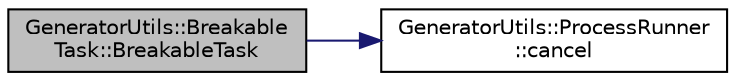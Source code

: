 digraph "GeneratorUtils::BreakableTask::BreakableTask"
{
 // LATEX_PDF_SIZE
  edge [fontname="Helvetica",fontsize="10",labelfontname="Helvetica",labelfontsize="10"];
  node [fontname="Helvetica",fontsize="10",shape=record];
  rankdir="LR";
  Node1 [label="GeneratorUtils::Breakable\lTask::BreakableTask",height=0.2,width=0.4,color="black", fillcolor="grey75", style="filled", fontcolor="black",tooltip=" "];
  Node1 -> Node2 [color="midnightblue",fontsize="10",style="solid",fontname="Helvetica"];
  Node2 [label="GeneratorUtils::ProcessRunner\l::cancel",height=0.2,width=0.4,color="black", fillcolor="white", style="filled",URL="$class_generator_utils_1_1_process_runner.html#afa0c6418664f09e376edd1e1937ea37f",tooltip=" "];
}
